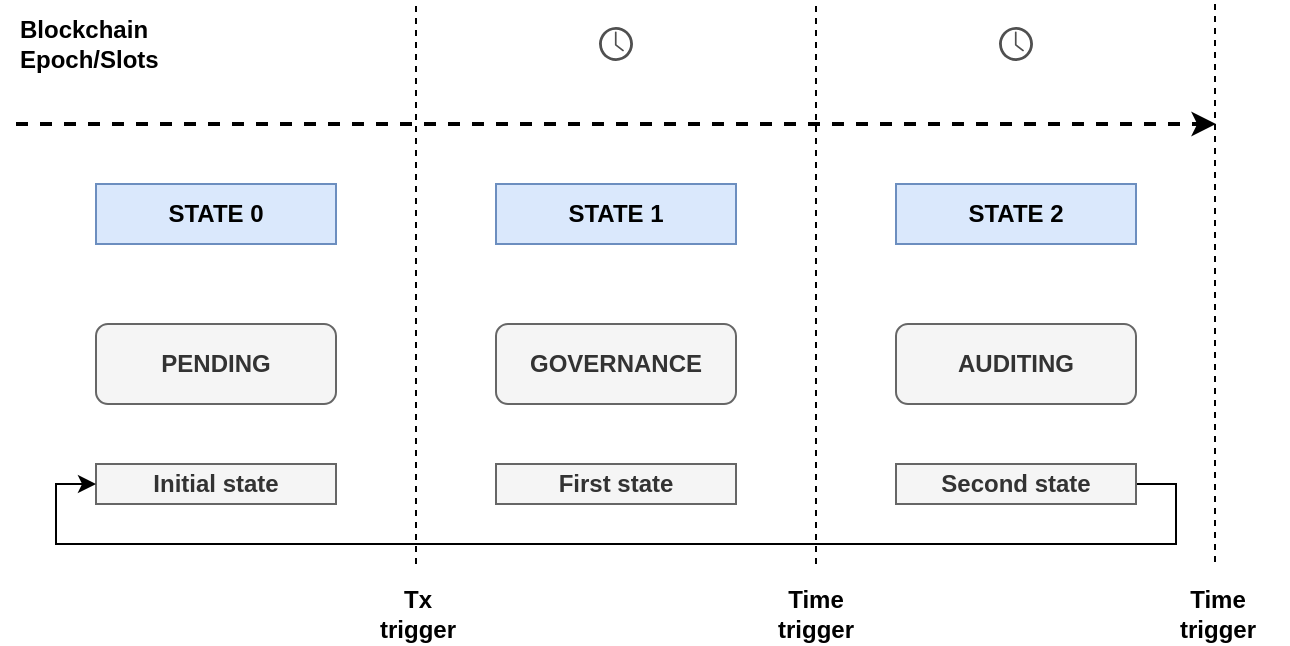 <mxfile version="21.5.0" type="device">
  <diagram name="Page-1" id="-rh8xruwLAaDXmid51WF">
    <mxGraphModel dx="1430" dy="567" grid="1" gridSize="10" guides="1" tooltips="1" connect="1" arrows="1" fold="1" page="1" pageScale="1" pageWidth="850" pageHeight="1100" math="0" shadow="0">
      <root>
        <mxCell id="0" />
        <mxCell id="1" parent="0" />
        <mxCell id="EKsNd1QYjIjcPVGXbT6W-28" value="&lt;b&gt;PENDING&lt;/b&gt;" style="rounded=1;whiteSpace=wrap;html=1;fillColor=#f5f5f5;fontColor=#333333;strokeColor=#666666;" parent="1" vertex="1">
          <mxGeometry x="160" y="320" width="120" height="40" as="geometry" />
        </mxCell>
        <mxCell id="EKsNd1QYjIjcPVGXbT6W-29" value="&lt;b&gt;GOVERNANCE&lt;/b&gt;" style="rounded=1;whiteSpace=wrap;html=1;fillColor=#f5f5f5;fontColor=#333333;strokeColor=#666666;" parent="1" vertex="1">
          <mxGeometry x="360" y="320" width="120" height="40" as="geometry" />
        </mxCell>
        <mxCell id="EKsNd1QYjIjcPVGXbT6W-30" value="&lt;b&gt;AUDITING&lt;/b&gt;" style="rounded=1;whiteSpace=wrap;html=1;fillColor=#f5f5f5;fontColor=#333333;strokeColor=#666666;" parent="1" vertex="1">
          <mxGeometry x="560" y="320" width="120" height="40" as="geometry" />
        </mxCell>
        <mxCell id="EKsNd1QYjIjcPVGXbT6W-31" value="STATE 1" style="text;html=1;align=center;verticalAlign=middle;whiteSpace=wrap;rounded=0;fontStyle=1;fillColor=#dae8fc;strokeColor=#6c8ebf;" parent="1" vertex="1">
          <mxGeometry x="360" y="250" width="120" height="30" as="geometry" />
        </mxCell>
        <mxCell id="EKsNd1QYjIjcPVGXbT6W-33" value="&lt;b&gt;Initial state&lt;/b&gt;" style="rounded=0;whiteSpace=wrap;html=1;fillColor=#f5f5f5;strokeColor=#666666;fontColor=#333333;" parent="1" vertex="1">
          <mxGeometry x="160" y="390" width="120" height="20" as="geometry" />
        </mxCell>
        <mxCell id="EKsNd1QYjIjcPVGXbT6W-35" value="&lt;b&gt;First state&lt;/b&gt;" style="rounded=0;whiteSpace=wrap;html=1;fillColor=#f5f5f5;fontColor=#333333;strokeColor=#666666;" parent="1" vertex="1">
          <mxGeometry x="360" y="390" width="120" height="20" as="geometry" />
        </mxCell>
        <mxCell id="_lvbW4tNWUmHZUMVMOEu-1" style="edgeStyle=orthogonalEdgeStyle;rounded=0;orthogonalLoop=1;jettySize=auto;html=1;exitX=1;exitY=0.5;exitDx=0;exitDy=0;entryX=0;entryY=0.5;entryDx=0;entryDy=0;" edge="1" parent="1" source="EKsNd1QYjIjcPVGXbT6W-36" target="EKsNd1QYjIjcPVGXbT6W-33">
          <mxGeometry relative="1" as="geometry">
            <Array as="points">
              <mxPoint x="700" y="400" />
              <mxPoint x="700" y="430" />
              <mxPoint x="140" y="430" />
              <mxPoint x="140" y="400" />
            </Array>
          </mxGeometry>
        </mxCell>
        <mxCell id="EKsNd1QYjIjcPVGXbT6W-36" value="&lt;b&gt;Second state&lt;/b&gt;" style="rounded=0;whiteSpace=wrap;html=1;fillColor=#f5f5f5;strokeColor=#666666;fontColor=#333333;" parent="1" vertex="1">
          <mxGeometry x="560" y="390" width="120" height="20" as="geometry" />
        </mxCell>
        <mxCell id="EKsNd1QYjIjcPVGXbT6W-43" value="" style="sketch=0;pointerEvents=1;shadow=0;dashed=0;html=1;strokeColor=none;fillColor=#505050;labelPosition=center;verticalLabelPosition=bottom;verticalAlign=top;outlineConnect=0;align=center;shape=mxgraph.office.concepts.clock;aspect=fixed;" parent="1" vertex="1">
          <mxGeometry x="411.5" y="171.5" width="17" height="17" as="geometry" />
        </mxCell>
        <mxCell id="EKsNd1QYjIjcPVGXbT6W-44" value="" style="endArrow=classic;html=1;strokeWidth=2;rounded=0;endFill=1;dashed=1;" parent="1" edge="1">
          <mxGeometry width="50" height="50" relative="1" as="geometry">
            <mxPoint x="120" y="220" as="sourcePoint" />
            <mxPoint x="720" y="220" as="targetPoint" />
          </mxGeometry>
        </mxCell>
        <mxCell id="EKsNd1QYjIjcPVGXbT6W-46" value="" style="endArrow=none;html=1;rounded=0;dashed=1;" parent="1" edge="1">
          <mxGeometry width="50" height="50" relative="1" as="geometry">
            <mxPoint x="320" y="440" as="sourcePoint" />
            <mxPoint x="320" y="160" as="targetPoint" />
          </mxGeometry>
        </mxCell>
        <mxCell id="EKsNd1QYjIjcPVGXbT6W-47" value="" style="endArrow=none;html=1;rounded=0;dashed=1;" parent="1" edge="1">
          <mxGeometry width="50" height="50" relative="1" as="geometry">
            <mxPoint x="520" y="440" as="sourcePoint" />
            <mxPoint x="520" y="160" as="targetPoint" />
          </mxGeometry>
        </mxCell>
        <mxCell id="EKsNd1QYjIjcPVGXbT6W-50" value="&lt;div style=&quot;&quot;&gt;&lt;b style=&quot;background-color: initial;&quot;&gt;Tx&lt;/b&gt;&lt;/div&gt;&lt;div style=&quot;&quot;&gt;&lt;b style=&quot;background-color: initial;&quot;&gt;trigger&lt;/b&gt;&lt;/div&gt;" style="text;html=1;strokeColor=none;fillColor=none;align=center;verticalAlign=middle;whiteSpace=wrap;rounded=0;" parent="1" vertex="1">
          <mxGeometry x="286" y="450" width="70" height="30" as="geometry" />
        </mxCell>
        <mxCell id="EKsNd1QYjIjcPVGXbT6W-55" value="" style="endArrow=none;html=1;rounded=0;dashed=1;" parent="1" edge="1">
          <mxGeometry width="50" height="50" relative="1" as="geometry">
            <mxPoint x="719.5" y="439" as="sourcePoint" />
            <mxPoint x="719.5" y="159" as="targetPoint" />
          </mxGeometry>
        </mxCell>
        <mxCell id="EKsNd1QYjIjcPVGXbT6W-60" value="&lt;div style=&quot;&quot;&gt;&lt;b&gt;Time trigger&lt;/b&gt;&lt;/div&gt;" style="text;html=1;strokeColor=none;fillColor=none;align=center;verticalAlign=middle;whiteSpace=wrap;rounded=0;" parent="1" vertex="1">
          <mxGeometry x="485" y="449" width="70" height="31" as="geometry" />
        </mxCell>
        <mxCell id="EKsNd1QYjIjcPVGXbT6W-61" value="&lt;div style=&quot;&quot;&gt;&lt;b style=&quot;border-color: var(--border-color);&quot;&gt;Time trigger&lt;/b&gt;&lt;br&gt;&lt;/div&gt;" style="text;html=1;strokeColor=none;fillColor=none;align=center;verticalAlign=middle;whiteSpace=wrap;rounded=0;" parent="1" vertex="1">
          <mxGeometry x="686" y="450" width="70" height="30" as="geometry" />
        </mxCell>
        <mxCell id="EKsNd1QYjIjcPVGXbT6W-63" value="STATE 0" style="text;html=1;align=center;verticalAlign=middle;whiteSpace=wrap;rounded=0;fontStyle=1;fillColor=#dae8fc;strokeColor=#6c8ebf;" parent="1" vertex="1">
          <mxGeometry x="160" y="250" width="120" height="30" as="geometry" />
        </mxCell>
        <mxCell id="EKsNd1QYjIjcPVGXbT6W-64" value="STATE 2" style="text;html=1;align=center;verticalAlign=middle;whiteSpace=wrap;rounded=0;fontStyle=1;fillColor=#dae8fc;strokeColor=#6c8ebf;" parent="1" vertex="1">
          <mxGeometry x="560" y="250" width="120" height="30" as="geometry" />
        </mxCell>
        <mxCell id="_lvbW4tNWUmHZUMVMOEu-3" value="" style="sketch=0;pointerEvents=1;shadow=0;dashed=0;html=1;strokeColor=none;fillColor=#505050;labelPosition=center;verticalLabelPosition=bottom;verticalAlign=top;outlineConnect=0;align=center;shape=mxgraph.office.concepts.clock;aspect=fixed;" vertex="1" parent="1">
          <mxGeometry x="611.5" y="171.5" width="17" height="17" as="geometry" />
        </mxCell>
        <mxCell id="_lvbW4tNWUmHZUMVMOEu-7" value="&lt;div&gt;&lt;b&gt;Blockchain&lt;/b&gt;&lt;/div&gt;&lt;div&gt;&lt;b&gt;Epoch/Slots&lt;/b&gt;&lt;/div&gt;" style="text;html=1;align=left;verticalAlign=middle;resizable=0;points=[];autosize=1;strokeColor=none;fillColor=none;" vertex="1" parent="1">
          <mxGeometry x="120" y="160" width="90" height="40" as="geometry" />
        </mxCell>
      </root>
    </mxGraphModel>
  </diagram>
</mxfile>
